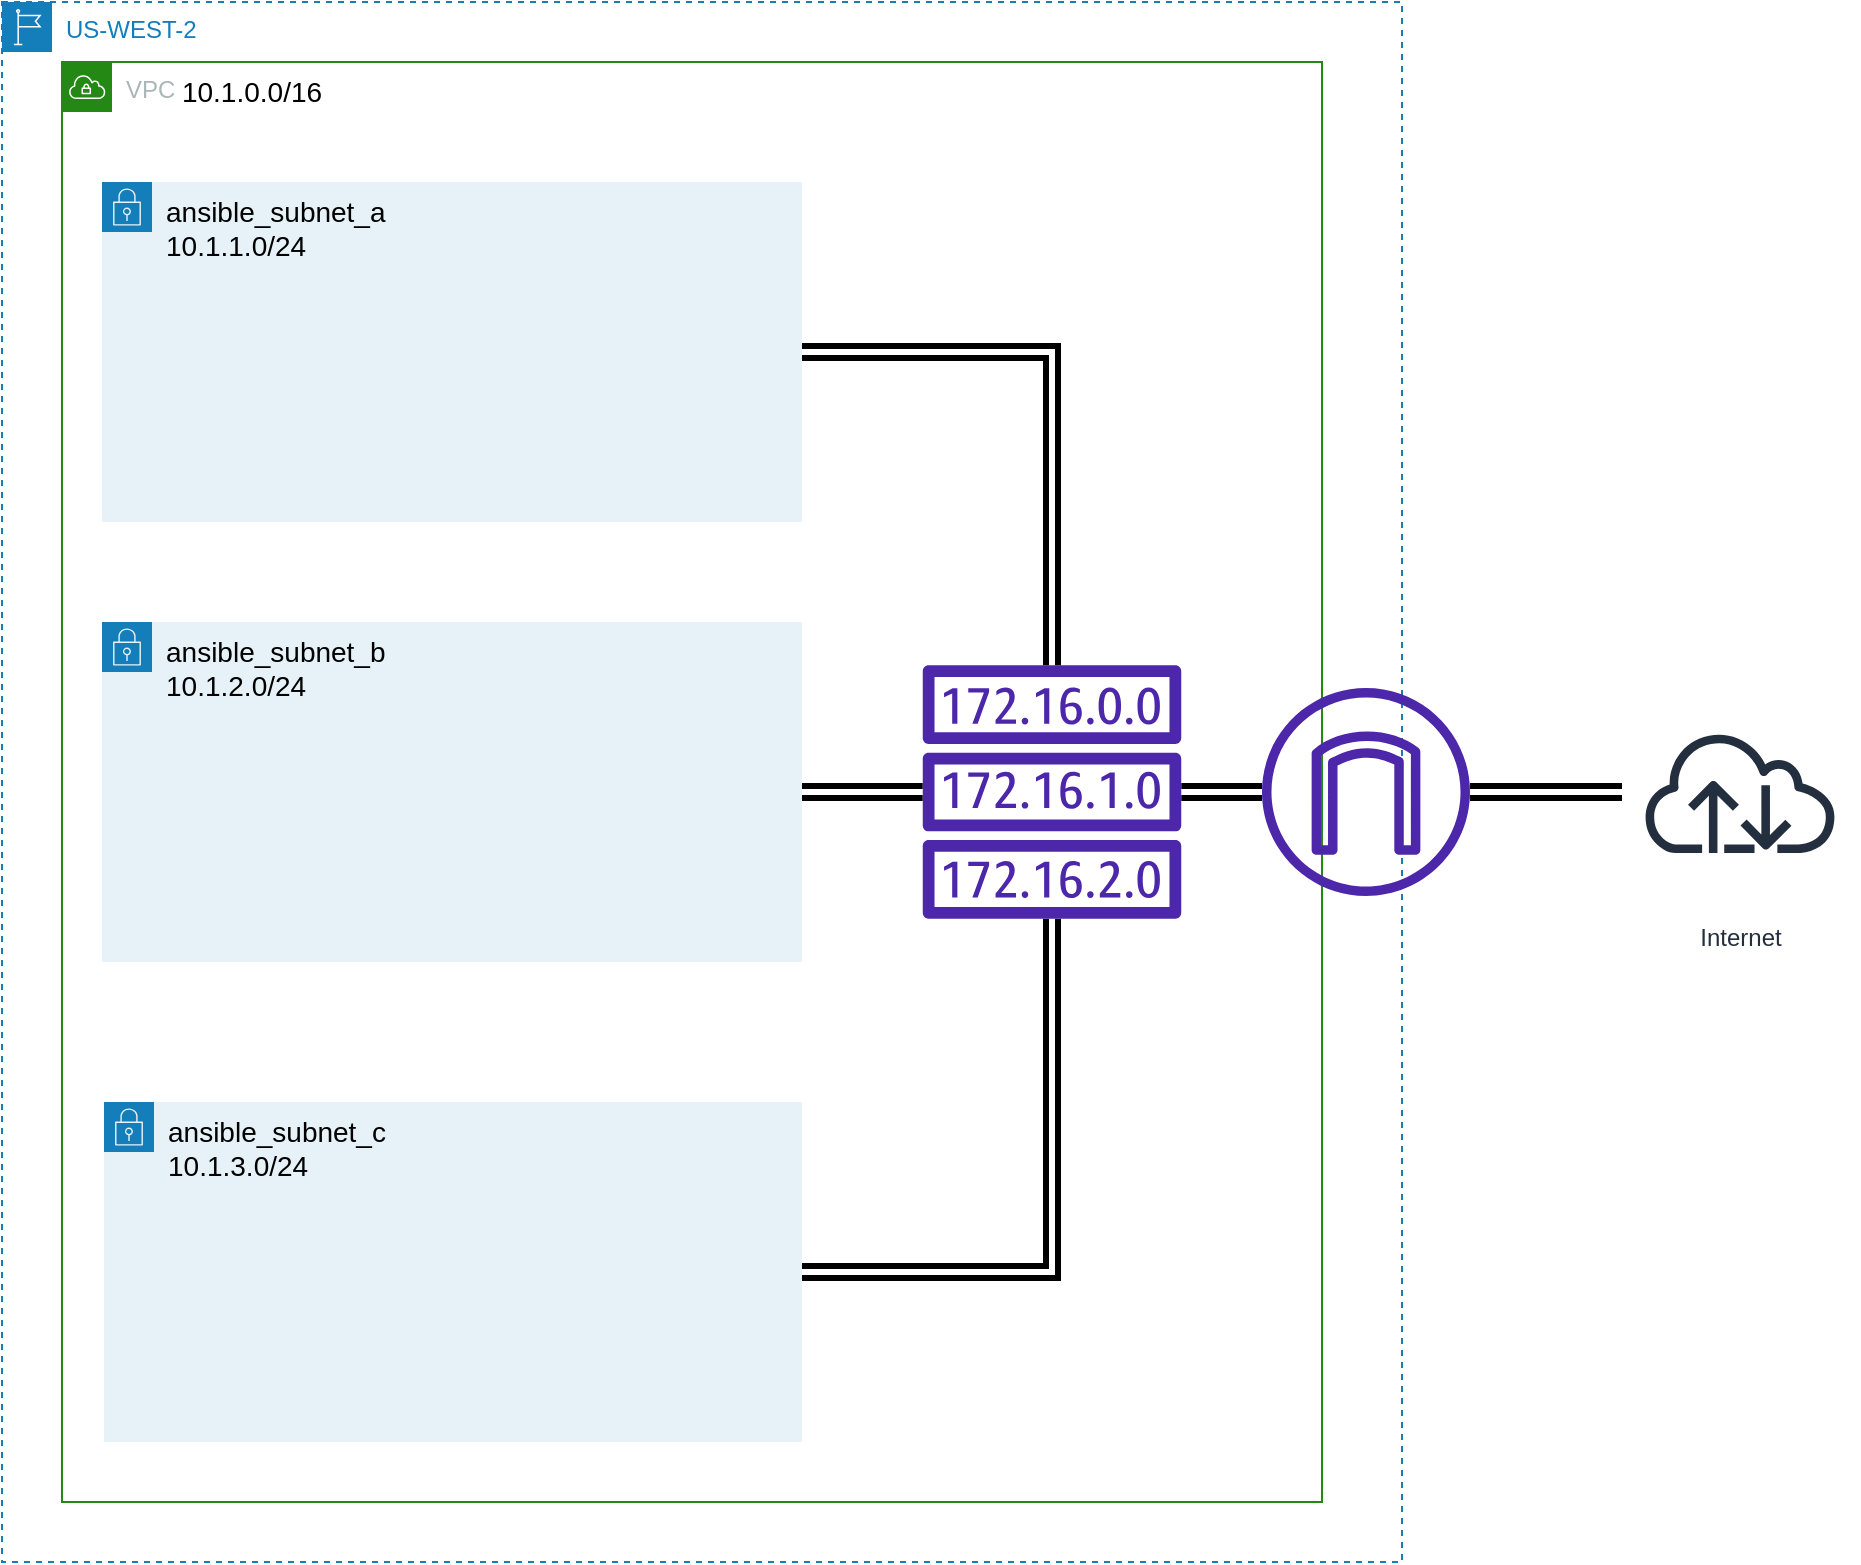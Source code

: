 <mxfile version="21.7.2" type="github">
  <diagram name="Page-1" id="nBOkLxwNGU7A_5iAjVPO">
    <mxGraphModel dx="1981" dy="1571" grid="1" gridSize="10" guides="1" tooltips="1" connect="1" arrows="1" fold="1" page="1" pageScale="1" pageWidth="850" pageHeight="1100" math="0" shadow="0">
      <root>
        <mxCell id="0" />
        <mxCell id="1" parent="0" />
        <mxCell id="J_xTr0NelwBWzcvb5H2C-30" value="" style="group" vertex="1" connectable="0" parent="1">
          <mxGeometry x="-620" y="160" width="928" height="780" as="geometry" />
        </mxCell>
        <mxCell id="J_xTr0NelwBWzcvb5H2C-1" value="VPC" style="points=[[0,0],[0.25,0],[0.5,0],[0.75,0],[1,0],[1,0.25],[1,0.5],[1,0.75],[1,1],[0.75,1],[0.5,1],[0.25,1],[0,1],[0,0.75],[0,0.5],[0,0.25]];outlineConnect=0;gradientColor=none;html=1;whiteSpace=wrap;fontSize=12;fontStyle=0;container=1;pointerEvents=0;collapsible=0;recursiveResize=0;shape=mxgraph.aws4.group;grIcon=mxgraph.aws4.group_vpc;strokeColor=#248814;fillColor=none;verticalAlign=top;align=left;spacingLeft=30;fontColor=#AAB7B8;dashed=0;" vertex="1" parent="J_xTr0NelwBWzcvb5H2C-30">
          <mxGeometry x="30" y="30" width="630" height="720" as="geometry" />
        </mxCell>
        <mxCell id="J_xTr0NelwBWzcvb5H2C-2" value="&lt;font style=&quot;font-size: 14px;&quot;&gt;10.1.0.0/16&lt;/font&gt;" style="text;strokeColor=none;align=center;fillColor=none;html=1;verticalAlign=middle;whiteSpace=wrap;rounded=0;" vertex="1" parent="J_xTr0NelwBWzcvb5H2C-1">
          <mxGeometry x="40" width="110" height="30" as="geometry" />
        </mxCell>
        <mxCell id="J_xTr0NelwBWzcvb5H2C-6" value="US-WEST-2" style="points=[[0,0],[0.25,0],[0.5,0],[0.75,0],[1,0],[1,0.25],[1,0.5],[1,0.75],[1,1],[0.75,1],[0.5,1],[0.25,1],[0,1],[0,0.75],[0,0.5],[0,0.25]];outlineConnect=0;gradientColor=none;html=1;whiteSpace=wrap;fontSize=12;fontStyle=0;container=1;pointerEvents=0;collapsible=0;recursiveResize=0;shape=mxgraph.aws4.group;grIcon=mxgraph.aws4.group_region;strokeColor=#147EBA;fillColor=none;verticalAlign=top;align=left;spacingLeft=30;fontColor=#147EBA;dashed=1;" vertex="1" parent="J_xTr0NelwBWzcvb5H2C-30">
          <mxGeometry width="700" height="780" as="geometry" />
        </mxCell>
        <mxCell id="J_xTr0NelwBWzcvb5H2C-42" value="&lt;div&gt;&lt;font style=&quot;font-size: 14px;&quot; color=&quot;#000000&quot;&gt;ansible_subnet_a&lt;/font&gt;&lt;/div&gt;&lt;div&gt;&lt;font style=&quot;font-size: 14px;&quot; color=&quot;#000000&quot;&gt;10.1.1.0/24&lt;/font&gt;&lt;/div&gt;" style="points=[[0,0],[0.25,0],[0.5,0],[0.75,0],[1,0],[1,0.25],[1,0.5],[1,0.75],[1,1],[0.75,1],[0.5,1],[0.25,1],[0,1],[0,0.75],[0,0.5],[0,0.25]];outlineConnect=0;gradientColor=none;html=1;whiteSpace=wrap;fontSize=12;fontStyle=0;container=1;pointerEvents=0;collapsible=0;recursiveResize=0;shape=mxgraph.aws4.group;grIcon=mxgraph.aws4.group_security_group;grStroke=0;strokeColor=#147EBA;fillColor=#E6F2F8;verticalAlign=top;align=left;spacingLeft=30;fontColor=#147EBA;dashed=0;" vertex="1" parent="J_xTr0NelwBWzcvb5H2C-6">
          <mxGeometry x="50" y="90" width="350" height="170" as="geometry" />
        </mxCell>
        <mxCell id="J_xTr0NelwBWzcvb5H2C-48" style="edgeStyle=orthogonalEdgeStyle;rounded=0;orthogonalLoop=1;jettySize=auto;html=1;exitX=1;exitY=0.5;exitDx=0;exitDy=0;shape=link;strokeWidth=3;" edge="1" parent="J_xTr0NelwBWzcvb5H2C-30" source="J_xTr0NelwBWzcvb5H2C-33" target="J_xTr0NelwBWzcvb5H2C-43">
          <mxGeometry relative="1" as="geometry" />
        </mxCell>
        <mxCell id="J_xTr0NelwBWzcvb5H2C-33" value="&lt;font color=&quot;#000000&quot; style=&quot;font-size: 14px;&quot;&gt;ansible_subnet_c&lt;br&gt;10.1.3.0/24&lt;/font&gt;&lt;font color=&quot;#000000&quot; style=&quot;font-size: 14px;&quot;&gt;&lt;br&gt;&lt;/font&gt;" style="points=[[0,0],[0.25,0],[0.5,0],[0.75,0],[1,0],[1,0.25],[1,0.5],[1,0.75],[1,1],[0.75,1],[0.5,1],[0.25,1],[0,1],[0,0.75],[0,0.5],[0,0.25]];outlineConnect=0;gradientColor=none;html=1;whiteSpace=wrap;fontSize=12;fontStyle=0;container=1;pointerEvents=0;collapsible=0;recursiveResize=0;shape=mxgraph.aws4.group;grIcon=mxgraph.aws4.group_security_group;grStroke=0;strokeColor=#147EBA;fillColor=#E6F2F8;verticalAlign=top;align=left;spacingLeft=30;fontColor=#147EBA;dashed=0;" vertex="1" parent="J_xTr0NelwBWzcvb5H2C-30">
          <mxGeometry x="51" y="550" width="349" height="170" as="geometry" />
        </mxCell>
        <mxCell id="J_xTr0NelwBWzcvb5H2C-46" style="rounded=0;orthogonalLoop=1;jettySize=auto;html=1;exitX=1;exitY=0.5;exitDx=0;exitDy=0;strokeWidth=3;strokeColor=default;shape=link;" edge="1" parent="J_xTr0NelwBWzcvb5H2C-30" source="J_xTr0NelwBWzcvb5H2C-41" target="J_xTr0NelwBWzcvb5H2C-43">
          <mxGeometry relative="1" as="geometry" />
        </mxCell>
        <mxCell id="J_xTr0NelwBWzcvb5H2C-41" value="&lt;font color=&quot;#000000&quot; style=&quot;font-size: 14px;&quot;&gt;ansible_subnet_b&lt;br&gt;10.1.2.0/24&lt;/font&gt;&lt;font style=&quot;font-size: 14px;&quot; color=&quot;#000000&quot;&gt;&lt;br&gt;&lt;/font&gt;" style="points=[[0,0],[0.25,0],[0.5,0],[0.75,0],[1,0],[1,0.25],[1,0.5],[1,0.75],[1,1],[0.75,1],[0.5,1],[0.25,1],[0,1],[0,0.75],[0,0.5],[0,0.25]];outlineConnect=0;gradientColor=none;html=1;whiteSpace=wrap;fontSize=12;fontStyle=0;container=1;pointerEvents=0;collapsible=0;recursiveResize=0;shape=mxgraph.aws4.group;grIcon=mxgraph.aws4.group_security_group;grStroke=0;strokeColor=#147EBA;fillColor=#E6F2F8;verticalAlign=top;align=left;spacingLeft=30;fontColor=#147EBA;dashed=0;" vertex="1" parent="J_xTr0NelwBWzcvb5H2C-30">
          <mxGeometry x="50" y="310" width="350" height="170" as="geometry" />
        </mxCell>
        <mxCell id="J_xTr0NelwBWzcvb5H2C-51" style="edgeStyle=orthogonalEdgeStyle;rounded=0;orthogonalLoop=1;jettySize=auto;html=1;strokeWidth=3;shape=link;" edge="1" parent="J_xTr0NelwBWzcvb5H2C-30" source="J_xTr0NelwBWzcvb5H2C-43" target="J_xTr0NelwBWzcvb5H2C-49">
          <mxGeometry relative="1" as="geometry" />
        </mxCell>
        <mxCell id="J_xTr0NelwBWzcvb5H2C-43" value="" style="sketch=0;outlineConnect=0;fontColor=#232F3E;gradientColor=none;fillColor=#4D27AA;strokeColor=none;dashed=0;verticalLabelPosition=bottom;verticalAlign=top;align=center;html=1;fontSize=12;fontStyle=0;aspect=fixed;pointerEvents=1;shape=mxgraph.aws4.route_table;" vertex="1" parent="J_xTr0NelwBWzcvb5H2C-30">
          <mxGeometry x="460" y="331.67" width="130" height="126.67" as="geometry" />
        </mxCell>
        <mxCell id="J_xTr0NelwBWzcvb5H2C-47" style="rounded=0;orthogonalLoop=1;jettySize=auto;html=1;exitX=1;exitY=0.5;exitDx=0;exitDy=0;strokeWidth=3;shape=link;edgeStyle=orthogonalEdgeStyle;" edge="1" parent="J_xTr0NelwBWzcvb5H2C-30" source="J_xTr0NelwBWzcvb5H2C-42" target="J_xTr0NelwBWzcvb5H2C-43">
          <mxGeometry relative="1" as="geometry" />
        </mxCell>
        <mxCell id="J_xTr0NelwBWzcvb5H2C-49" value="" style="sketch=0;outlineConnect=0;fontColor=#232F3E;gradientColor=none;fillColor=#4D27AA;strokeColor=none;dashed=0;verticalLabelPosition=bottom;verticalAlign=top;align=center;html=1;fontSize=12;fontStyle=0;aspect=fixed;pointerEvents=1;shape=mxgraph.aws4.internet_gateway;" vertex="1" parent="J_xTr0NelwBWzcvb5H2C-30">
          <mxGeometry x="630" y="343.01" width="103.99" height="103.99" as="geometry" />
        </mxCell>
        <mxCell id="J_xTr0NelwBWzcvb5H2C-4" value="Internet" style="sketch=0;outlineConnect=0;fontColor=#232F3E;gradientColor=none;strokeColor=#232F3E;fillColor=#ffffff;dashed=0;verticalLabelPosition=bottom;verticalAlign=top;align=center;html=1;fontSize=12;fontStyle=0;aspect=fixed;shape=mxgraph.aws4.resourceIcon;resIcon=mxgraph.aws4.internet;" vertex="1" parent="J_xTr0NelwBWzcvb5H2C-30">
          <mxGeometry x="810" y="336" width="118" height="118" as="geometry" />
        </mxCell>
        <mxCell id="J_xTr0NelwBWzcvb5H2C-52" style="rounded=0;orthogonalLoop=1;jettySize=auto;html=1;shape=link;strokeWidth=3;" edge="1" parent="J_xTr0NelwBWzcvb5H2C-30" source="J_xTr0NelwBWzcvb5H2C-49" target="J_xTr0NelwBWzcvb5H2C-4">
          <mxGeometry relative="1" as="geometry">
            <mxPoint x="850" y="390" as="targetPoint" />
          </mxGeometry>
        </mxCell>
      </root>
    </mxGraphModel>
  </diagram>
</mxfile>
